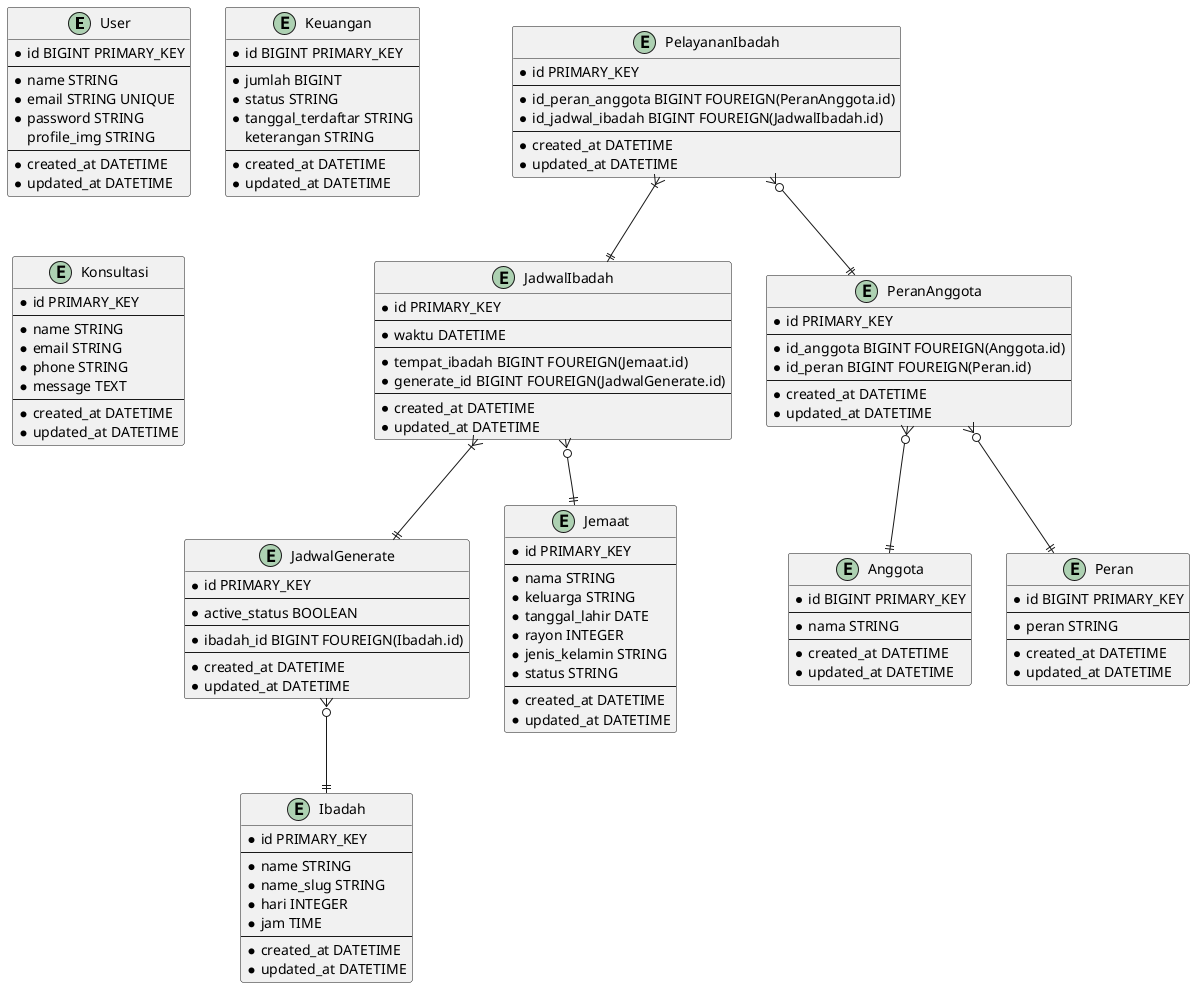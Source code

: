 @startuml

' users
Entity User {
    * id BIGINT PRIMARY_KEY
    --
    * name STRING
    * email STRING UNIQUE
    * password STRING
    profile_img STRING
    --
    * created_at DATETIME
    * updated_at DATETIME
}

Entity Keuangan {
    * id BIGINT PRIMARY_KEY
    --
    * jumlah BIGINT
    * status STRING
    ' pemasukan / pengeluaran
    * tanggal_terdaftar STRING
    keterangan STRING
    --
    * created_at DATETIME
    * updated_at DATETIME
}

Entity Konsultasi {
    * id PRIMARY_KEY
    --
    * name STRING
    * email STRING
    * phone STRING
    * message TEXT
    --
    * created_at DATETIME
    * updated_at DATETIME
}

' anggota
Entity Anggota {
    * id BIGINT PRIMARY_KEY
    --
    * nama STRING
    --
    * created_at DATETIME
    * updated_at DATETIME
}

' perans
Entity Peran {
    * id BIGINT PRIMARY_KEY
    --
    * peran STRING
    --
    * created_at DATETIME
    * updated_at DATETIME
}

' ibadah
Entity Ibadah {
    * id PRIMARY_KEY
    --
    * name STRING
    * name_slug STRING
    * hari INTEGER
    ' MINGGU 0, SABTU 6
    * jam TIME
    --
    * created_at DATETIME
    * updated_at DATETIME
}

' jadwal_generates
Entity JadwalGenerate {
    * id PRIMARY_KEY
    --
    * active_status BOOLEAN
    --
    * ibadah_id BIGINT FOUREIGN(Ibadah.id)
    --
    * created_at DATETIME
    * updated_at DATETIME
}

' jadwal_ibadah
Entity JadwalIbadah {
    * id PRIMARY_KEY
    --
    * waktu DATETIME
    --
    * tempat_ibadah BIGINT FOUREIGN(Jemaat.id)
    * generate_id BIGINT FOUREIGN(JadwalGenerate.id)
    --
    * created_at DATETIME
    * updated_at DATETIME
}

' jemaat
Entity Jemaat {
    * id PRIMARY_KEY
    --
    * nama STRING
    * keluarga STRING
    * tanggal_lahir DATE
    * rayon INTEGER
    * jenis_kelamin STRING
    * status STRING
    --
    * created_at DATETIME
    * updated_at DATETIME
}

' pelayanan_ibadah
Entity PelayananIbadah {
    * id PRIMARY_KEY
    --
    * id_peran_anggota BIGINT FOUREIGN(PeranAnggota.id)
    * id_jadwal_ibadah BIGINT FOUREIGN(JadwalIbadah.id)
    --
    * created_at DATETIME
    * updated_at DATETIME
}

' peran_anggota
Entity PeranAnggota {
    * id PRIMARY_KEY
    --
    * id_anggota BIGINT FOUREIGN(Anggota.id)
    * id_peran BIGINT FOUREIGN(Peran.id)
    --
    * created_at DATETIME
    * updated_at DATETIME
}

JadwalGenerate }o--|| Ibadah
JadwalIbadah }o--|| Jemaat
JadwalIbadah }|--|| JadwalGenerate
PelayananIbadah }o--|| PeranAnggota
PelayananIbadah }|--|| JadwalIbadah
PeranAnggota }o--|| Anggota
PeranAnggota }o--|| Peran


@enduml